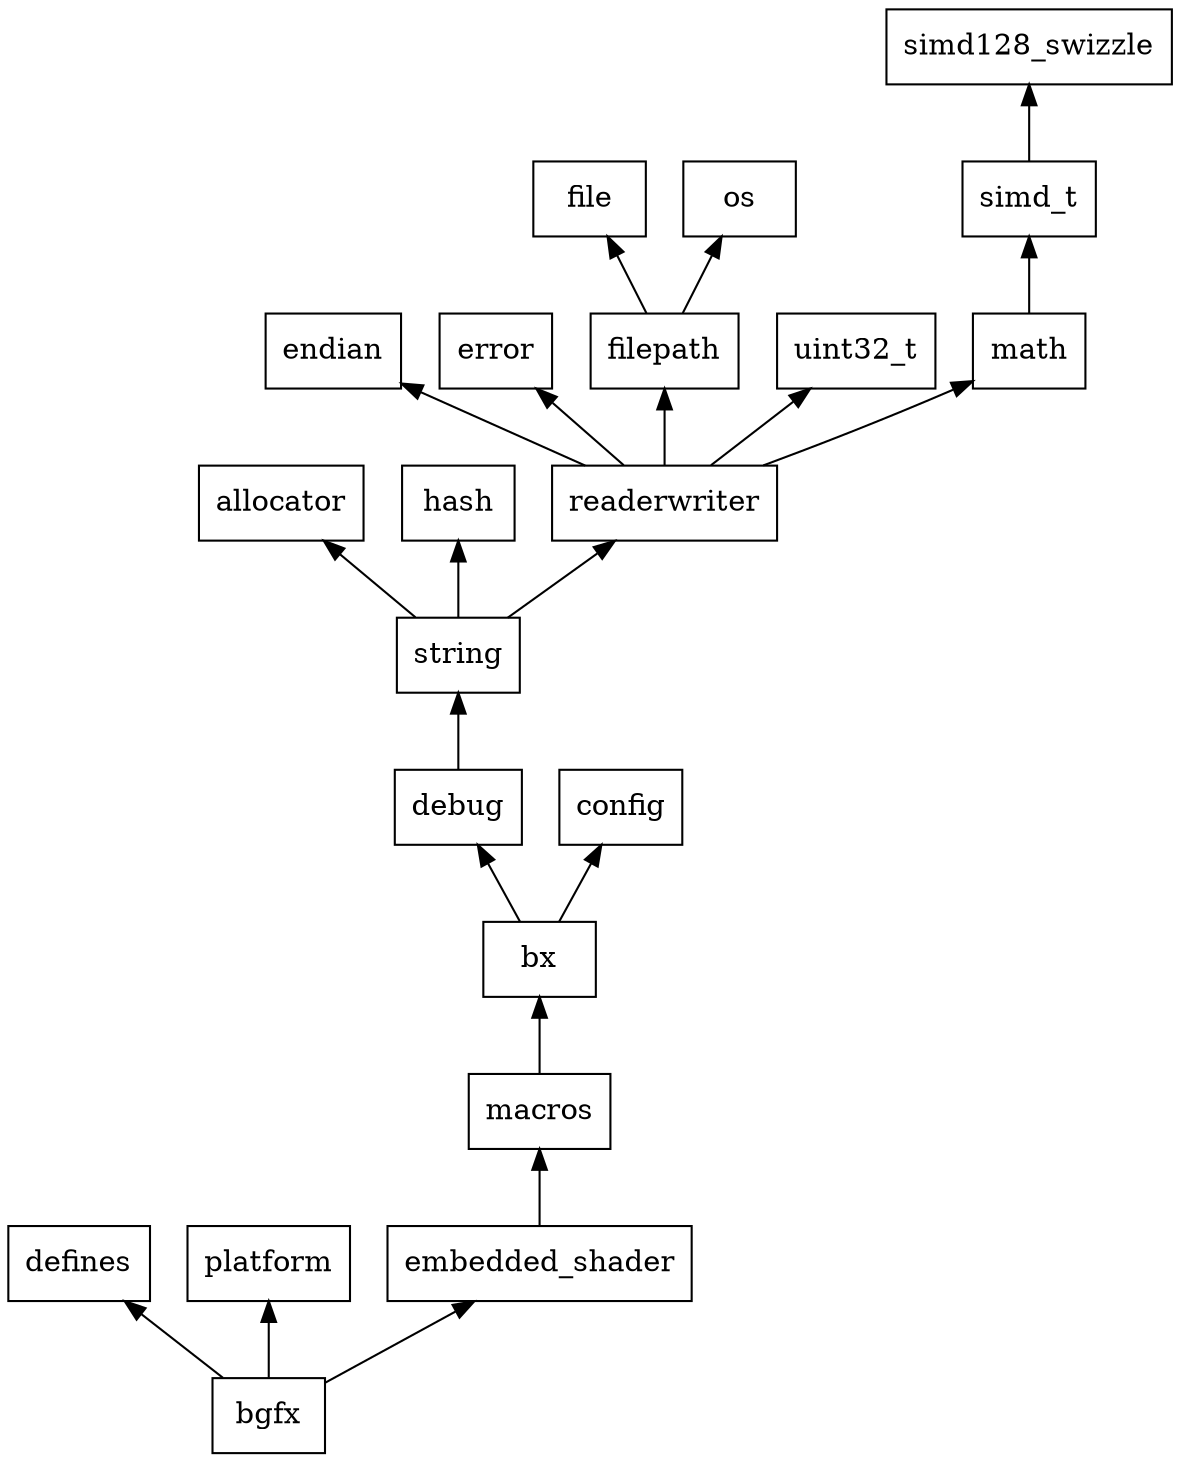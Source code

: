 digraph TTSFML_System {

	rankdir = BT

	node [
		shape = "record"
	]
	
	bgfx -> defines
	bgfx -> platform
	
	bgfx -> embedded_shader
	
	embedded_shader -> macros
	
	macros -> bx
	bx -> debug
	bx -> config
	debug -> string
	
	string -> allocator
	string -> hash
	string -> readerwriter
		
	readerwriter -> endian
	readerwriter -> error
	readerwriter -> filepath
	readerwriter -> uint32_t
	readerwriter -> math
	
	math -> simd_t
	simd_t -> simd128_swizzle
	
	filepath -> file
	filepath -> os
}